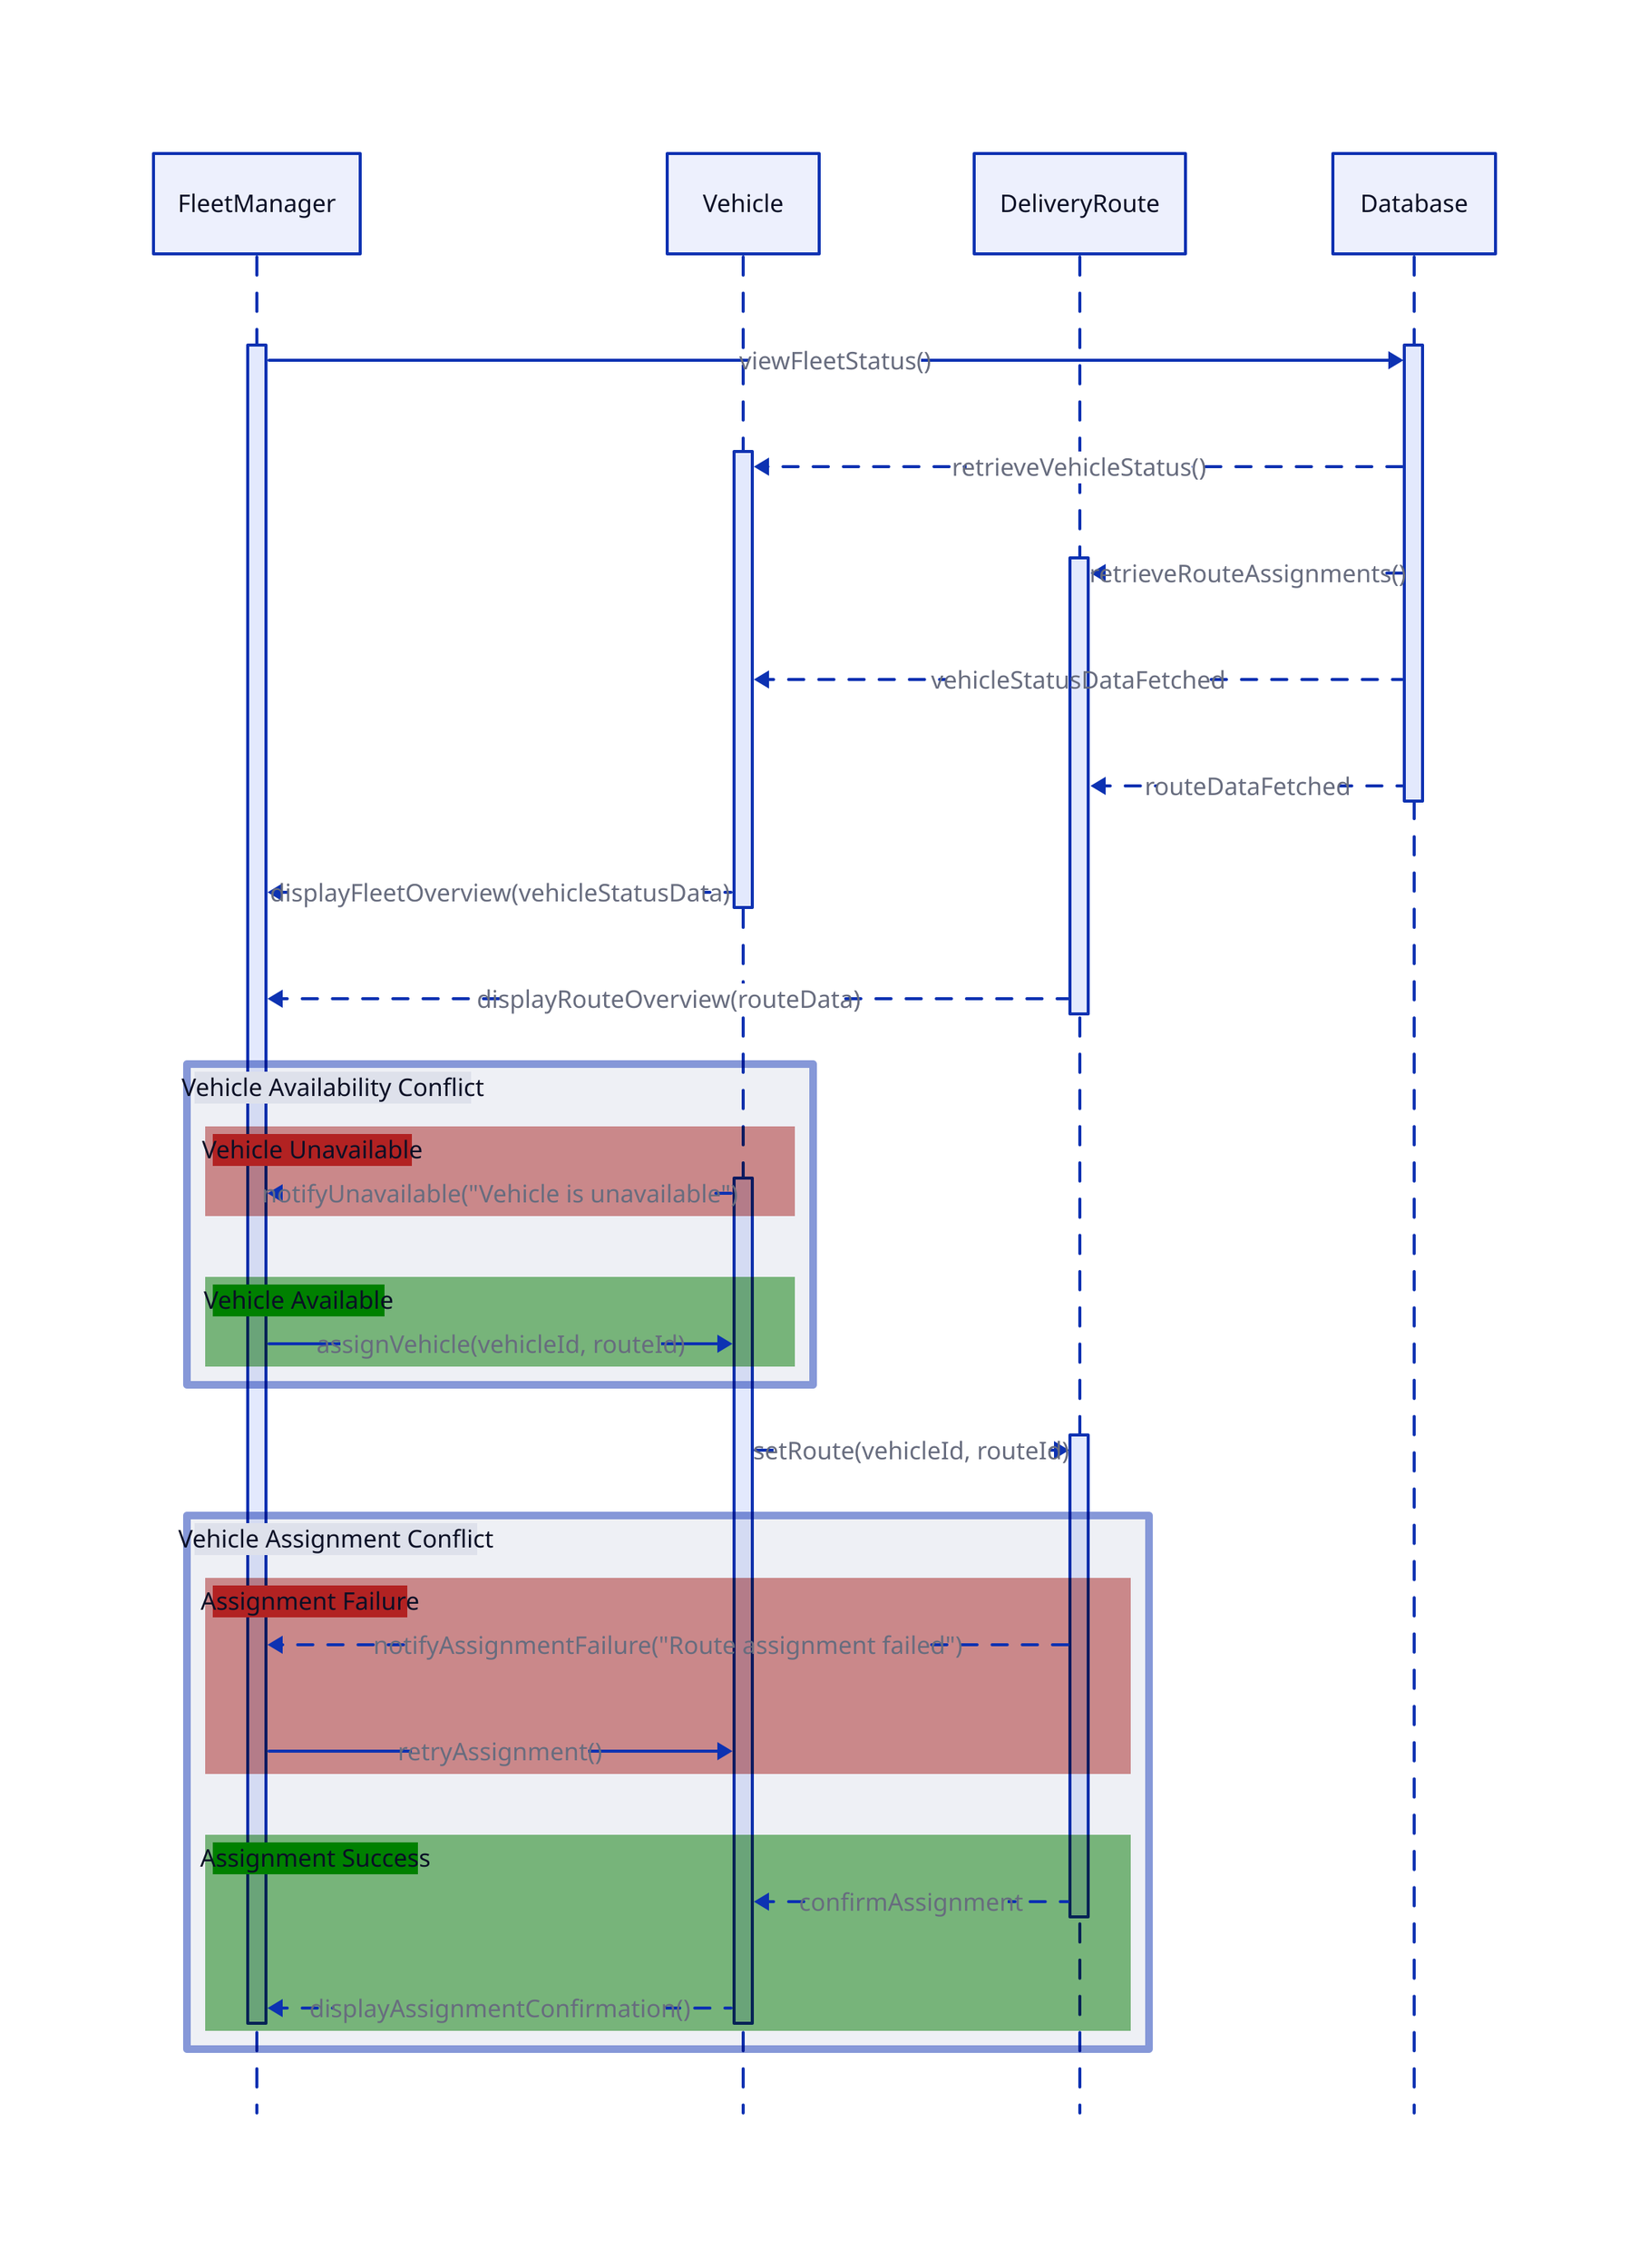 shape: sequence_diagram

FleetManager.t1: actor
Vehicle.t1: actor
DeliveryRoute.t1: actor
Database.t1: actor

FleetManager.t1 -> Database.t1: viewFleetStatus()
Database.t1 -> Vehicle.t1: retrieveVehicleStatus() {
  style.stroke-dash: 5
}
Database.t1 -> DeliveryRoute.t1: retrieveRouteAssignments() {
  style.stroke-dash: 5
}
Vehicle.t1 <- Database.t1: vehicleStatusDataFetched {
  style.stroke-dash: 5
}
DeliveryRoute.t1 <- Database.t1: routeDataFetched {
  style.stroke-dash: 5
}
FleetManager.t1 <- Vehicle.t1: displayFleetOverview(vehicleStatusData) {
  style.stroke-dash: 5
}
FleetManager.t1 <- DeliveryRoute.t1: displayRouteOverview(routeData) {
  style.stroke-dash: 5
}

alt label: "Vehicle Availability Conflict" {
  style.stroke-width: 5
  
  if label: "Vehicle Unavailable" {
    style.fill: firebrick
    Vehicle.t2 -> FleetManager.t1: notifyUnavailable("Vehicle is unavailable") {
      style.stroke-dash: 5
    }
  }
  else label: "Vehicle Available" {
    style.fill: green
    FleetManager.t1 -> Vehicle.t2: assignVehicle(vehicleId, routeId)
  }
}

Vehicle.t2 -> DeliveryRoute.t2: setRoute(vehicleId, routeId)

alt1 label: "Vehicle Assignment Conflict" {
  style.stroke-width: 5

  if label: "Assignment Failure" {
    style.fill: firebrick
    DeliveryRoute.t2 -> FleetManager.t1: notifyAssignmentFailure("Route assignment failed") {
      style.stroke-dash: 5
    }
    FleetManager.t1 -> Vehicle.t2: retryAssignment()
  }
  else label: "Assignment Success" {
    style.fill: green
    Vehicle.t2 <- DeliveryRoute.t2: confirmAssignment {
      style.stroke-dash: 5
    }
    FleetManager.t1 <- Vehicle.t2: displayAssignmentConfirmation() {
      style.stroke-dash: 5
    }
  }
}

